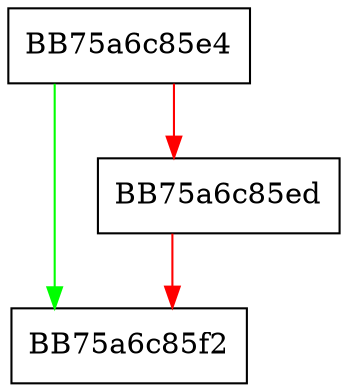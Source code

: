 digraph FreeEnumNamespaceProviders {
  node [shape="box"];
  graph [splines=ortho];
  BB75a6c85e4 -> BB75a6c85f2 [color="green"];
  BB75a6c85e4 -> BB75a6c85ed [color="red"];
  BB75a6c85ed -> BB75a6c85f2 [color="red"];
}